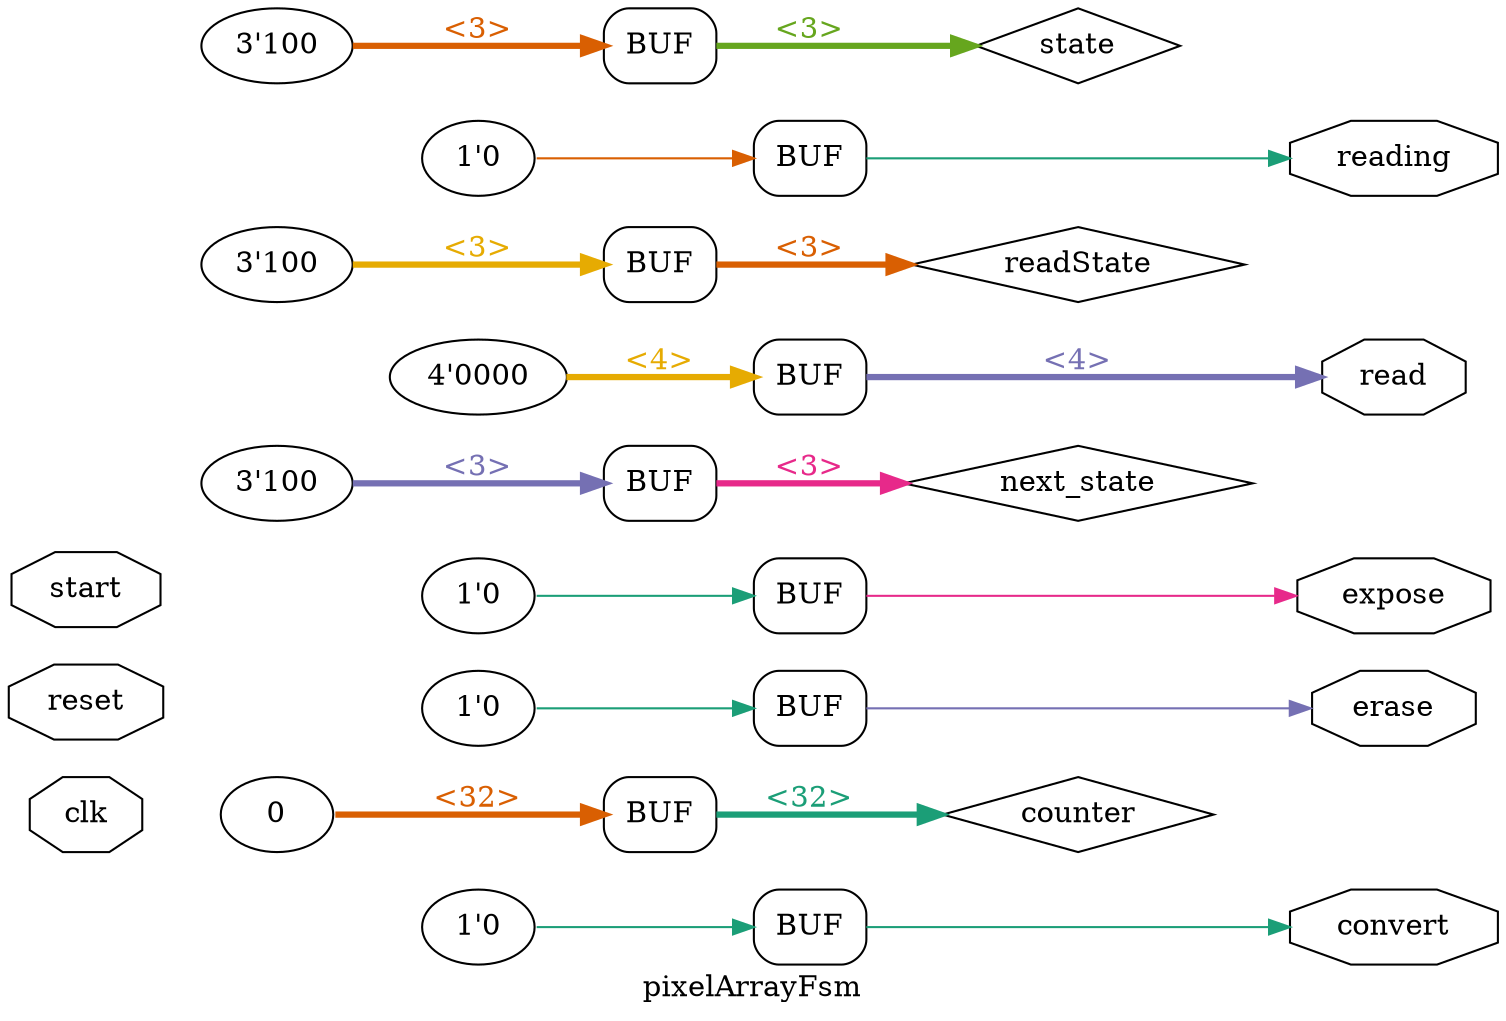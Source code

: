 digraph "pixelArrayFsm" {
label="pixelArrayFsm";
rankdir="LR";
remincross=true;
n1 [ shape=octagon, label="clk", color="black", fontcolor="black" ];
n2 [ shape=octagon, label="convert", color="black", fontcolor="black" ];
n3 [ shape=diamond, label="counter", color="black", fontcolor="black" ];
n4 [ shape=octagon, label="erase", color="black", fontcolor="black" ];
n5 [ shape=octagon, label="expose", color="black", fontcolor="black" ];
n6 [ shape=diamond, label="next_state", color="black", fontcolor="black" ];
n7 [ shape=octagon, label="read", color="black", fontcolor="black" ];
n8 [ shape=diamond, label="readState", color="black", fontcolor="black" ];
n9 [ shape=octagon, label="reading", color="black", fontcolor="black" ];
n10 [ shape=octagon, label="reset", color="black", fontcolor="black" ];
n11 [ shape=octagon, label="start", color="black", fontcolor="black" ];
n12 [ shape=diamond, label="state", color="black", fontcolor="black" ];
{ rank="source"; n1; n10; n11;}
{ rank="sink"; n2; n4; n5; n7; n9;}
v0 [ label="1'0" ];
x1 [shape=box, style=rounded, label="BUF"];
v2 [ label="0" ];
x3 [shape=box, style=rounded, label="BUF"];
v4 [ label="1'0" ];
x5 [shape=box, style=rounded, label="BUF"];
v6 [ label="1'0" ];
x7 [shape=box, style=rounded, label="BUF"];
v8 [ label="3'100" ];
x9 [shape=box, style=rounded, label="BUF"];
v10 [ label="4'0000" ];
x11 [shape=box, style=rounded, label="BUF"];
v12 [ label="3'100" ];
x13 [shape=box, style=rounded, label="BUF"];
v14 [ label="1'0" ];
x15 [shape=box, style=rounded, label="BUF"];
v16 [ label="3'100" ];
x17 [shape=box, style=rounded, label="BUF"];
x17:e:e -> n12:w [colorscheme="dark28", color="5", fontcolor="5", style="setlinewidth(3)", label="<3>"];
x1:e:e -> n2:w [colorscheme="dark28", color="1", fontcolor="1", label=""];
x3:e:e -> n3:w [colorscheme="dark28", color="1", fontcolor="1", style="setlinewidth(3)", label="<32>"];
x5:e:e -> n4:w [colorscheme="dark28", color="3", fontcolor="3", label=""];
x7:e:e -> n5:w [colorscheme="dark28", color="4", fontcolor="4", label=""];
x9:e:e -> n6:w [colorscheme="dark28", color="4", fontcolor="4", style="setlinewidth(3)", label="<3>"];
x11:e:e -> n7:w [colorscheme="dark28", color="3", fontcolor="3", style="setlinewidth(3)", label="<4>"];
x13:e:e -> n8:w [colorscheme="dark28", color="2", fontcolor="2", style="setlinewidth(3)", label="<3>"];
x15:e:e -> n9:w [colorscheme="dark28", color="1", fontcolor="1", label=""];
v0:e -> x1:w:w [colorscheme="dark28", color="1", fontcolor="1", label=""];
v10:e -> x11:w:w [colorscheme="dark28", color="6", fontcolor="6", style="setlinewidth(3)", label="<4>"];
v12:e -> x13:w:w [colorscheme="dark28", color="6", fontcolor="6", style="setlinewidth(3)", label="<3>"];
v14:e -> x15:w:w [colorscheme="dark28", color="2", fontcolor="2", label=""];
v16:e -> x17:w:w [colorscheme="dark28", color="2", fontcolor="2", style="setlinewidth(3)", label="<3>"];
v2:e -> x3:w:w [colorscheme="dark28", color="2", fontcolor="2", style="setlinewidth(3)", label="<32>"];
v4:e -> x5:w:w [colorscheme="dark28", color="1", fontcolor="1", label=""];
v6:e -> x7:w:w [colorscheme="dark28", color="1", fontcolor="1", label=""];
v8:e -> x9:w:w [colorscheme="dark28", color="3", fontcolor="3", style="setlinewidth(3)", label="<3>"];
}
